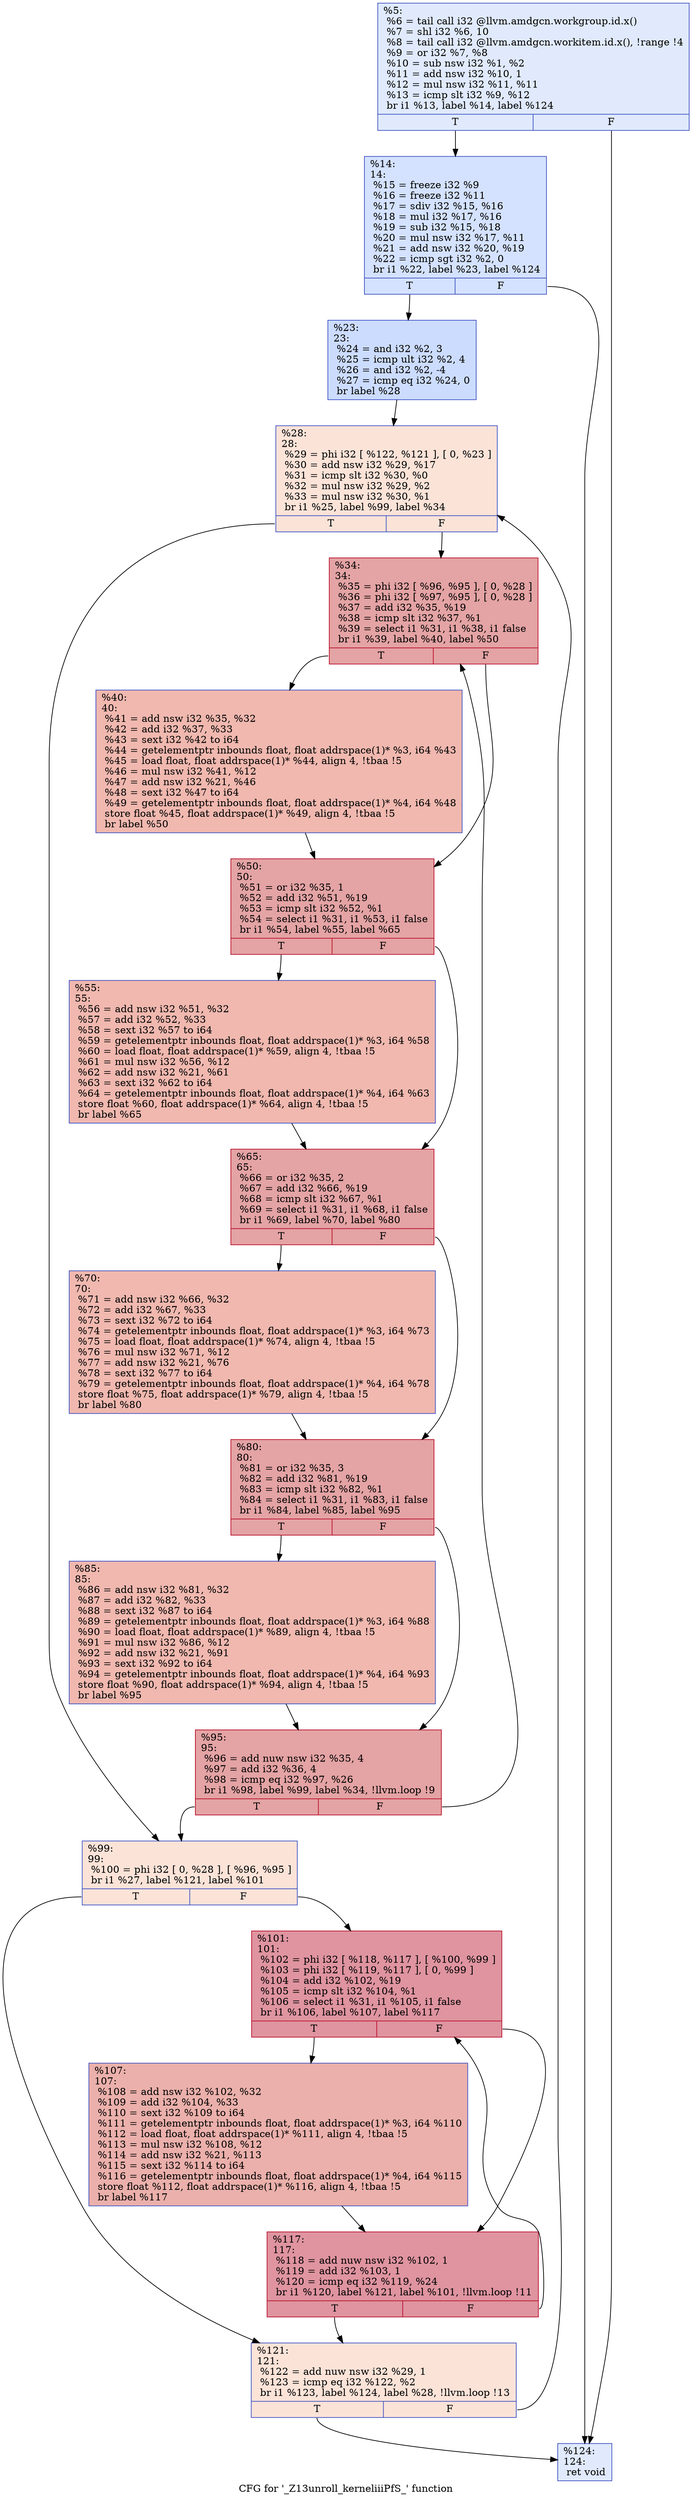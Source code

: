 digraph "CFG for '_Z13unroll_kerneliiiPfS_' function" {
	label="CFG for '_Z13unroll_kerneliiiPfS_' function";

	Node0x4f6a2e0 [shape=record,color="#3d50c3ff", style=filled, fillcolor="#b9d0f970",label="{%5:\l  %6 = tail call i32 @llvm.amdgcn.workgroup.id.x()\l  %7 = shl i32 %6, 10\l  %8 = tail call i32 @llvm.amdgcn.workitem.id.x(), !range !4\l  %9 = or i32 %7, %8\l  %10 = sub nsw i32 %1, %2\l  %11 = add nsw i32 %10, 1\l  %12 = mul nsw i32 %11, %11\l  %13 = icmp slt i32 %9, %12\l  br i1 %13, label %14, label %124\l|{<s0>T|<s1>F}}"];
	Node0x4f6a2e0:s0 -> Node0x4f69540;
	Node0x4f6a2e0:s1 -> Node0x4f6bcc0;
	Node0x4f69540 [shape=record,color="#3d50c3ff", style=filled, fillcolor="#9ebeff70",label="{%14:\l14:                                               \l  %15 = freeze i32 %9\l  %16 = freeze i32 %11\l  %17 = sdiv i32 %15, %16\l  %18 = mul i32 %17, %16\l  %19 = sub i32 %15, %18\l  %20 = mul nsw i32 %17, %11\l  %21 = add nsw i32 %20, %19\l  %22 = icmp sgt i32 %2, 0\l  br i1 %22, label %23, label %124\l|{<s0>T|<s1>F}}"];
	Node0x4f69540:s0 -> Node0x4f6c2f0;
	Node0x4f69540:s1 -> Node0x4f6bcc0;
	Node0x4f6c2f0 [shape=record,color="#3d50c3ff", style=filled, fillcolor="#8caffe70",label="{%23:\l23:                                               \l  %24 = and i32 %2, 3\l  %25 = icmp ult i32 %2, 4\l  %26 = and i32 %2, -4\l  %27 = icmp eq i32 %24, 0\l  br label %28\l}"];
	Node0x4f6c2f0 -> Node0x4f6c6c0;
	Node0x4f6c6c0 [shape=record,color="#3d50c3ff", style=filled, fillcolor="#f6bfa670",label="{%28:\l28:                                               \l  %29 = phi i32 [ %122, %121 ], [ 0, %23 ]\l  %30 = add nsw i32 %29, %17\l  %31 = icmp slt i32 %30, %0\l  %32 = mul nsw i32 %29, %2\l  %33 = mul nsw i32 %30, %1\l  br i1 %25, label %99, label %34\l|{<s0>T|<s1>F}}"];
	Node0x4f6c6c0:s0 -> Node0x4f6bf70;
	Node0x4f6c6c0:s1 -> Node0x4f6ccf0;
	Node0x4f6ccf0 [shape=record,color="#b70d28ff", style=filled, fillcolor="#c32e3170",label="{%34:\l34:                                               \l  %35 = phi i32 [ %96, %95 ], [ 0, %28 ]\l  %36 = phi i32 [ %97, %95 ], [ 0, %28 ]\l  %37 = add i32 %35, %19\l  %38 = icmp slt i32 %37, %1\l  %39 = select i1 %31, i1 %38, i1 false\l  br i1 %39, label %40, label %50\l|{<s0>T|<s1>F}}"];
	Node0x4f6ccf0:s0 -> Node0x4f6d290;
	Node0x4f6ccf0:s1 -> Node0x4f6d320;
	Node0x4f6d290 [shape=record,color="#3d50c3ff", style=filled, fillcolor="#dc5d4a70",label="{%40:\l40:                                               \l  %41 = add nsw i32 %35, %32\l  %42 = add i32 %37, %33\l  %43 = sext i32 %42 to i64\l  %44 = getelementptr inbounds float, float addrspace(1)* %3, i64 %43\l  %45 = load float, float addrspace(1)* %44, align 4, !tbaa !5\l  %46 = mul nsw i32 %41, %12\l  %47 = add nsw i32 %21, %46\l  %48 = sext i32 %47 to i64\l  %49 = getelementptr inbounds float, float addrspace(1)* %4, i64 %48\l  store float %45, float addrspace(1)* %49, align 4, !tbaa !5\l  br label %50\l}"];
	Node0x4f6d290 -> Node0x4f6d320;
	Node0x4f6d320 [shape=record,color="#b70d28ff", style=filled, fillcolor="#c32e3170",label="{%50:\l50:                                               \l  %51 = or i32 %35, 1\l  %52 = add i32 %51, %19\l  %53 = icmp slt i32 %52, %1\l  %54 = select i1 %31, i1 %53, i1 false\l  br i1 %54, label %55, label %65\l|{<s0>T|<s1>F}}"];
	Node0x4f6d320:s0 -> Node0x4f6e3d0;
	Node0x4f6d320:s1 -> Node0x4f6e420;
	Node0x4f6e3d0 [shape=record,color="#3d50c3ff", style=filled, fillcolor="#dc5d4a70",label="{%55:\l55:                                               \l  %56 = add nsw i32 %51, %32\l  %57 = add i32 %52, %33\l  %58 = sext i32 %57 to i64\l  %59 = getelementptr inbounds float, float addrspace(1)* %3, i64 %58\l  %60 = load float, float addrspace(1)* %59, align 4, !tbaa !5\l  %61 = mul nsw i32 %56, %12\l  %62 = add nsw i32 %21, %61\l  %63 = sext i32 %62 to i64\l  %64 = getelementptr inbounds float, float addrspace(1)* %4, i64 %63\l  store float %60, float addrspace(1)* %64, align 4, !tbaa !5\l  br label %65\l}"];
	Node0x4f6e3d0 -> Node0x4f6e420;
	Node0x4f6e420 [shape=record,color="#b70d28ff", style=filled, fillcolor="#c32e3170",label="{%65:\l65:                                               \l  %66 = or i32 %35, 2\l  %67 = add i32 %66, %19\l  %68 = icmp slt i32 %67, %1\l  %69 = select i1 %31, i1 %68, i1 false\l  br i1 %69, label %70, label %80\l|{<s0>T|<s1>F}}"];
	Node0x4f6e420:s0 -> Node0x4f6cc30;
	Node0x4f6e420:s1 -> Node0x4f6f010;
	Node0x4f6cc30 [shape=record,color="#3d50c3ff", style=filled, fillcolor="#dc5d4a70",label="{%70:\l70:                                               \l  %71 = add nsw i32 %66, %32\l  %72 = add i32 %67, %33\l  %73 = sext i32 %72 to i64\l  %74 = getelementptr inbounds float, float addrspace(1)* %3, i64 %73\l  %75 = load float, float addrspace(1)* %74, align 4, !tbaa !5\l  %76 = mul nsw i32 %71, %12\l  %77 = add nsw i32 %21, %76\l  %78 = sext i32 %77 to i64\l  %79 = getelementptr inbounds float, float addrspace(1)* %4, i64 %78\l  store float %75, float addrspace(1)* %79, align 4, !tbaa !5\l  br label %80\l}"];
	Node0x4f6cc30 -> Node0x4f6f010;
	Node0x4f6f010 [shape=record,color="#b70d28ff", style=filled, fillcolor="#c32e3170",label="{%80:\l80:                                               \l  %81 = or i32 %35, 3\l  %82 = add i32 %81, %19\l  %83 = icmp slt i32 %82, %1\l  %84 = select i1 %31, i1 %83, i1 false\l  br i1 %84, label %85, label %95\l|{<s0>T|<s1>F}}"];
	Node0x4f6f010:s0 -> Node0x4f6f940;
	Node0x4f6f010:s1 -> Node0x4f6ce30;
	Node0x4f6f940 [shape=record,color="#3d50c3ff", style=filled, fillcolor="#dc5d4a70",label="{%85:\l85:                                               \l  %86 = add nsw i32 %81, %32\l  %87 = add i32 %82, %33\l  %88 = sext i32 %87 to i64\l  %89 = getelementptr inbounds float, float addrspace(1)* %3, i64 %88\l  %90 = load float, float addrspace(1)* %89, align 4, !tbaa !5\l  %91 = mul nsw i32 %86, %12\l  %92 = add nsw i32 %21, %91\l  %93 = sext i32 %92 to i64\l  %94 = getelementptr inbounds float, float addrspace(1)* %4, i64 %93\l  store float %90, float addrspace(1)* %94, align 4, !tbaa !5\l  br label %95\l}"];
	Node0x4f6f940 -> Node0x4f6ce30;
	Node0x4f6ce30 [shape=record,color="#b70d28ff", style=filled, fillcolor="#c32e3170",label="{%95:\l95:                                               \l  %96 = add nuw nsw i32 %35, 4\l  %97 = add i32 %36, 4\l  %98 = icmp eq i32 %97, %26\l  br i1 %98, label %99, label %34, !llvm.loop !9\l|{<s0>T|<s1>F}}"];
	Node0x4f6ce30:s0 -> Node0x4f6bf70;
	Node0x4f6ce30:s1 -> Node0x4f6ccf0;
	Node0x4f6bf70 [shape=record,color="#3d50c3ff", style=filled, fillcolor="#f6bfa670",label="{%99:\l99:                                               \l  %100 = phi i32 [ 0, %28 ], [ %96, %95 ]\l  br i1 %27, label %121, label %101\l|{<s0>T|<s1>F}}"];
	Node0x4f6bf70:s0 -> Node0x4f6c7b0;
	Node0x4f6bf70:s1 -> Node0x4f703a0;
	Node0x4f703a0 [shape=record,color="#b70d28ff", style=filled, fillcolor="#b70d2870",label="{%101:\l101:                                              \l  %102 = phi i32 [ %118, %117 ], [ %100, %99 ]\l  %103 = phi i32 [ %119, %117 ], [ 0, %99 ]\l  %104 = add i32 %102, %19\l  %105 = icmp slt i32 %104, %1\l  %106 = select i1 %31, i1 %105, i1 false\l  br i1 %106, label %107, label %117\l|{<s0>T|<s1>F}}"];
	Node0x4f703a0:s0 -> Node0x4f70820;
	Node0x4f703a0:s1 -> Node0x4f704a0;
	Node0x4f70820 [shape=record,color="#3d50c3ff", style=filled, fillcolor="#d24b4070",label="{%107:\l107:                                              \l  %108 = add nsw i32 %102, %32\l  %109 = add i32 %104, %33\l  %110 = sext i32 %109 to i64\l  %111 = getelementptr inbounds float, float addrspace(1)* %3, i64 %110\l  %112 = load float, float addrspace(1)* %111, align 4, !tbaa !5\l  %113 = mul nsw i32 %108, %12\l  %114 = add nsw i32 %21, %113\l  %115 = sext i32 %114 to i64\l  %116 = getelementptr inbounds float, float addrspace(1)* %4, i64 %115\l  store float %112, float addrspace(1)* %116, align 4, !tbaa !5\l  br label %117\l}"];
	Node0x4f70820 -> Node0x4f704a0;
	Node0x4f704a0 [shape=record,color="#b70d28ff", style=filled, fillcolor="#b70d2870",label="{%117:\l117:                                              \l  %118 = add nuw nsw i32 %102, 1\l  %119 = add i32 %103, 1\l  %120 = icmp eq i32 %119, %24\l  br i1 %120, label %121, label %101, !llvm.loop !11\l|{<s0>T|<s1>F}}"];
	Node0x4f704a0:s0 -> Node0x4f6c7b0;
	Node0x4f704a0:s1 -> Node0x4f703a0;
	Node0x4f6c7b0 [shape=record,color="#3d50c3ff", style=filled, fillcolor="#f6bfa670",label="{%121:\l121:                                              \l  %122 = add nuw nsw i32 %29, 1\l  %123 = icmp eq i32 %122, %2\l  br i1 %123, label %124, label %28, !llvm.loop !13\l|{<s0>T|<s1>F}}"];
	Node0x4f6c7b0:s0 -> Node0x4f6bcc0;
	Node0x4f6c7b0:s1 -> Node0x4f6c6c0;
	Node0x4f6bcc0 [shape=record,color="#3d50c3ff", style=filled, fillcolor="#b9d0f970",label="{%124:\l124:                                              \l  ret void\l}"];
}
